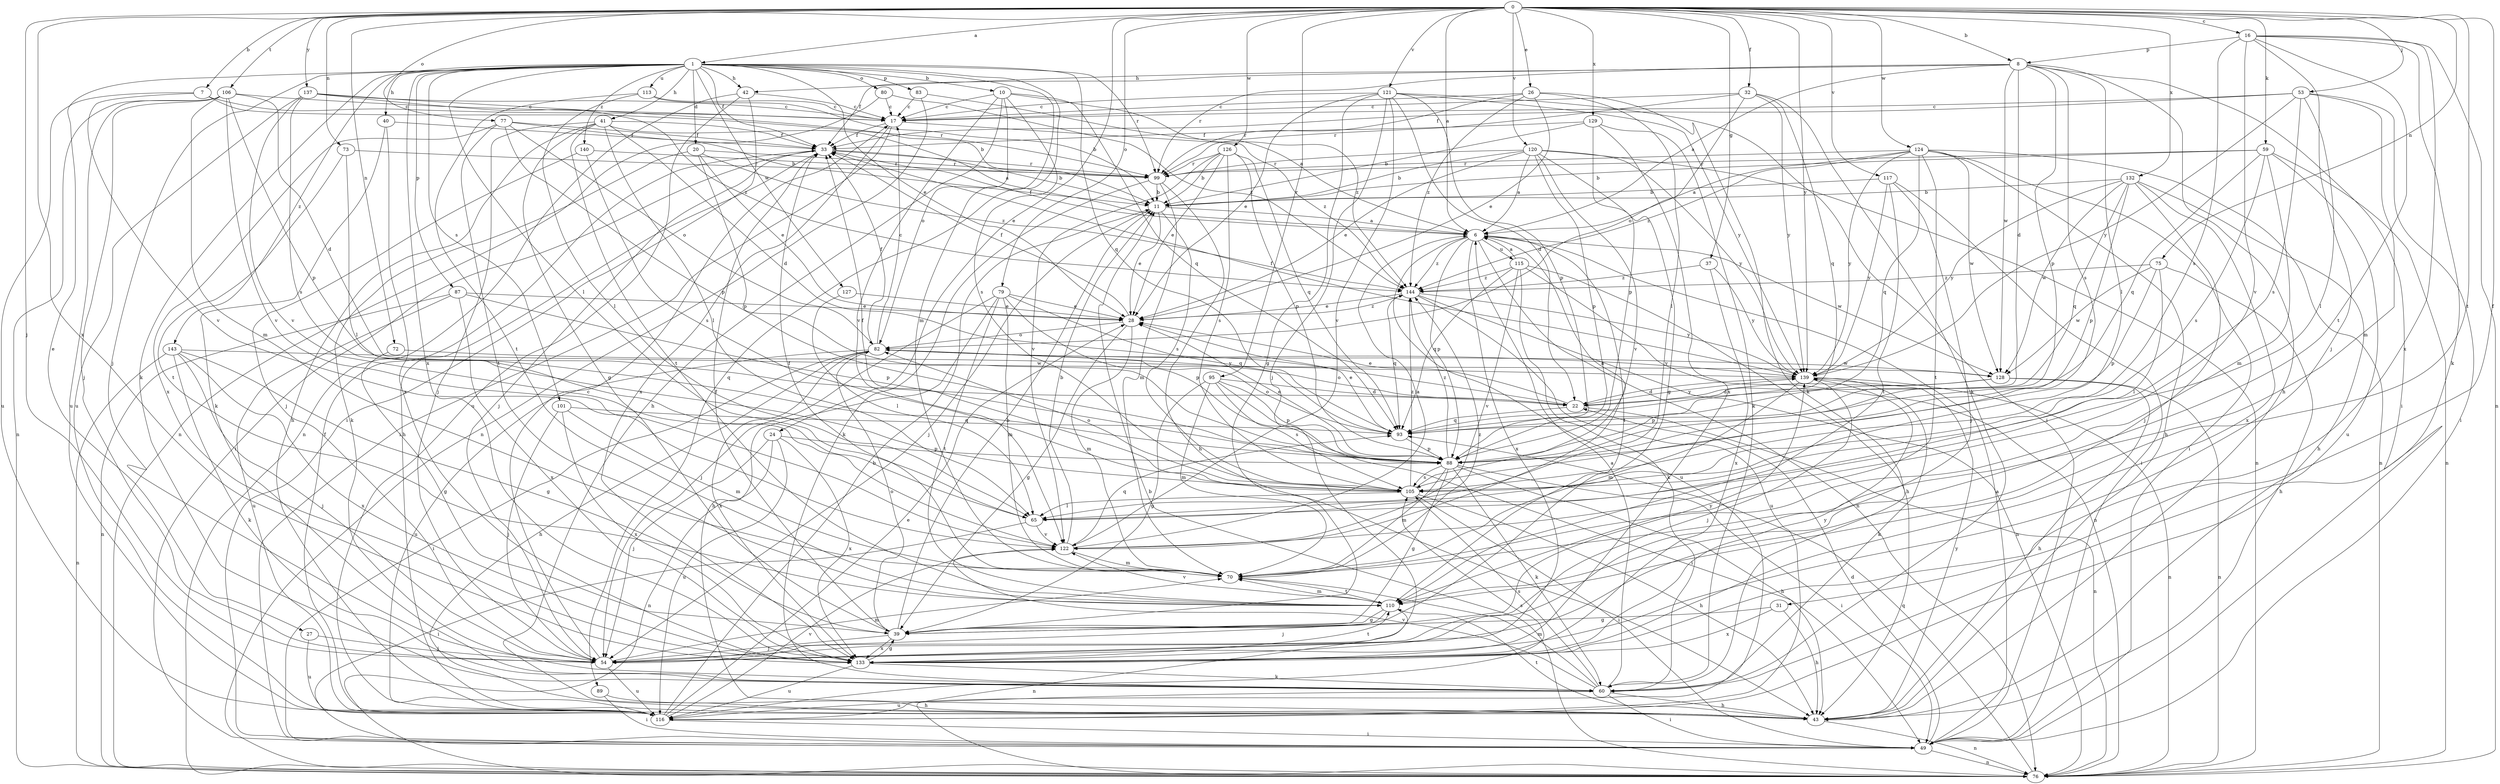 strict digraph  {
0;
1;
6;
7;
8;
10;
11;
16;
17;
20;
22;
24;
26;
27;
28;
31;
32;
33;
37;
39;
40;
41;
42;
43;
49;
53;
54;
59;
60;
65;
70;
72;
73;
75;
76;
77;
79;
80;
82;
83;
87;
88;
89;
93;
95;
99;
101;
105;
106;
110;
113;
115;
116;
117;
120;
121;
122;
124;
126;
127;
128;
129;
132;
133;
137;
139;
140;
143;
144;
0 -> 1  [label=a];
0 -> 6  [label=a];
0 -> 7  [label=b];
0 -> 8  [label=b];
0 -> 16  [label=c];
0 -> 24  [label=e];
0 -> 26  [label=e];
0 -> 31  [label=f];
0 -> 32  [label=f];
0 -> 37  [label=g];
0 -> 53  [label=j];
0 -> 54  [label=j];
0 -> 59  [label=k];
0 -> 72  [label=n];
0 -> 73  [label=n];
0 -> 75  [label=n];
0 -> 77  [label=o];
0 -> 79  [label=o];
0 -> 95  [label=r];
0 -> 106  [label=t];
0 -> 110  [label=t];
0 -> 117  [label=v];
0 -> 120  [label=v];
0 -> 121  [label=v];
0 -> 124  [label=w];
0 -> 126  [label=w];
0 -> 129  [label=x];
0 -> 132  [label=x];
0 -> 133  [label=x];
0 -> 137  [label=y];
0 -> 139  [label=y];
1 -> 10  [label=b];
1 -> 20  [label=d];
1 -> 27  [label=e];
1 -> 28  [label=e];
1 -> 33  [label=f];
1 -> 40  [label=h];
1 -> 41  [label=h];
1 -> 42  [label=h];
1 -> 54  [label=j];
1 -> 60  [label=k];
1 -> 65  [label=l];
1 -> 70  [label=m];
1 -> 80  [label=o];
1 -> 83  [label=p];
1 -> 87  [label=p];
1 -> 89  [label=q];
1 -> 93  [label=q];
1 -> 99  [label=r];
1 -> 101  [label=s];
1 -> 113  [label=u];
1 -> 127  [label=w];
1 -> 133  [label=x];
1 -> 140  [label=z];
1 -> 143  [label=z];
6 -> 33  [label=f];
6 -> 76  [label=n];
6 -> 88  [label=p];
6 -> 110  [label=t];
6 -> 115  [label=u];
6 -> 116  [label=u];
6 -> 128  [label=w];
6 -> 133  [label=x];
6 -> 144  [label=z];
7 -> 17  [label=c];
7 -> 99  [label=r];
7 -> 116  [label=u];
7 -> 122  [label=v];
8 -> 6  [label=a];
8 -> 22  [label=d];
8 -> 33  [label=f];
8 -> 42  [label=h];
8 -> 43  [label=h];
8 -> 49  [label=i];
8 -> 65  [label=l];
8 -> 88  [label=p];
8 -> 99  [label=r];
8 -> 105  [label=s];
8 -> 128  [label=w];
10 -> 17  [label=c];
10 -> 43  [label=h];
10 -> 82  [label=o];
10 -> 93  [label=q];
10 -> 105  [label=s];
10 -> 122  [label=v];
10 -> 144  [label=z];
11 -> 6  [label=a];
11 -> 28  [label=e];
11 -> 54  [label=j];
11 -> 105  [label=s];
16 -> 54  [label=j];
16 -> 60  [label=k];
16 -> 76  [label=n];
16 -> 105  [label=s];
16 -> 110  [label=t];
16 -> 122  [label=v];
16 -> 133  [label=x];
16 -> 8  [label=p];
17 -> 33  [label=f];
17 -> 49  [label=i];
17 -> 133  [label=x];
17 -> 144  [label=z];
20 -> 28  [label=e];
20 -> 60  [label=k];
20 -> 88  [label=p];
20 -> 99  [label=r];
20 -> 144  [label=z];
22 -> 28  [label=e];
22 -> 76  [label=n];
22 -> 82  [label=o];
22 -> 93  [label=q];
22 -> 139  [label=y];
24 -> 54  [label=j];
24 -> 76  [label=n];
24 -> 88  [label=p];
24 -> 116  [label=u];
24 -> 133  [label=x];
26 -> 17  [label=c];
26 -> 28  [label=e];
26 -> 60  [label=k];
26 -> 65  [label=l];
26 -> 99  [label=r];
26 -> 144  [label=z];
27 -> 54  [label=j];
27 -> 116  [label=u];
28 -> 33  [label=f];
28 -> 39  [label=g];
28 -> 70  [label=m];
28 -> 82  [label=o];
28 -> 144  [label=z];
31 -> 39  [label=g];
31 -> 43  [label=h];
31 -> 133  [label=x];
32 -> 17  [label=c];
32 -> 60  [label=k];
32 -> 82  [label=o];
32 -> 93  [label=q];
32 -> 99  [label=r];
32 -> 139  [label=y];
33 -> 11  [label=b];
33 -> 43  [label=h];
33 -> 49  [label=i];
33 -> 54  [label=j];
33 -> 99  [label=r];
37 -> 133  [label=x];
37 -> 139  [label=y];
37 -> 144  [label=z];
39 -> 11  [label=b];
39 -> 33  [label=f];
39 -> 54  [label=j];
39 -> 82  [label=o];
39 -> 133  [label=x];
39 -> 139  [label=y];
40 -> 33  [label=f];
40 -> 60  [label=k];
40 -> 133  [label=x];
41 -> 6  [label=a];
41 -> 22  [label=d];
41 -> 33  [label=f];
41 -> 39  [label=g];
41 -> 43  [label=h];
41 -> 54  [label=j];
41 -> 65  [label=l];
41 -> 110  [label=t];
42 -> 17  [label=c];
42 -> 49  [label=i];
42 -> 76  [label=n];
42 -> 116  [label=u];
43 -> 76  [label=n];
43 -> 110  [label=t];
43 -> 139  [label=y];
49 -> 6  [label=a];
49 -> 22  [label=d];
49 -> 76  [label=n];
53 -> 17  [label=c];
53 -> 33  [label=f];
53 -> 49  [label=i];
53 -> 65  [label=l];
53 -> 70  [label=m];
53 -> 105  [label=s];
53 -> 139  [label=y];
54 -> 17  [label=c];
54 -> 70  [label=m];
54 -> 116  [label=u];
59 -> 11  [label=b];
59 -> 70  [label=m];
59 -> 76  [label=n];
59 -> 93  [label=q];
59 -> 99  [label=r];
59 -> 105  [label=s];
59 -> 116  [label=u];
60 -> 6  [label=a];
60 -> 43  [label=h];
60 -> 49  [label=i];
60 -> 70  [label=m];
60 -> 105  [label=s];
60 -> 116  [label=u];
60 -> 122  [label=v];
65 -> 49  [label=i];
65 -> 122  [label=v];
70 -> 33  [label=f];
70 -> 110  [label=t];
70 -> 144  [label=z];
72 -> 39  [label=g];
72 -> 139  [label=y];
73 -> 65  [label=l];
73 -> 99  [label=r];
73 -> 110  [label=t];
75 -> 43  [label=h];
75 -> 65  [label=l];
75 -> 88  [label=p];
75 -> 128  [label=w];
75 -> 144  [label=z];
76 -> 11  [label=b];
76 -> 93  [label=q];
77 -> 11  [label=b];
77 -> 33  [label=f];
77 -> 82  [label=o];
77 -> 88  [label=p];
77 -> 110  [label=t];
77 -> 133  [label=x];
79 -> 28  [label=e];
79 -> 43  [label=h];
79 -> 54  [label=j];
79 -> 70  [label=m];
79 -> 88  [label=p];
79 -> 93  [label=q];
79 -> 110  [label=t];
80 -> 17  [label=c];
80 -> 76  [label=n];
80 -> 144  [label=z];
82 -> 17  [label=c];
82 -> 33  [label=f];
82 -> 43  [label=h];
82 -> 49  [label=i];
82 -> 116  [label=u];
82 -> 128  [label=w];
82 -> 133  [label=x];
82 -> 139  [label=y];
83 -> 6  [label=a];
83 -> 17  [label=c];
83 -> 76  [label=n];
87 -> 28  [label=e];
87 -> 76  [label=n];
87 -> 88  [label=p];
87 -> 116  [label=u];
87 -> 133  [label=x];
88 -> 28  [label=e];
88 -> 39  [label=g];
88 -> 43  [label=h];
88 -> 49  [label=i];
88 -> 60  [label=k];
88 -> 70  [label=m];
88 -> 105  [label=s];
88 -> 144  [label=z];
89 -> 43  [label=h];
89 -> 49  [label=i];
93 -> 28  [label=e];
93 -> 82  [label=o];
93 -> 88  [label=p];
95 -> 22  [label=d];
95 -> 39  [label=g];
95 -> 49  [label=i];
95 -> 70  [label=m];
95 -> 88  [label=p];
95 -> 105  [label=s];
99 -> 11  [label=b];
99 -> 43  [label=h];
99 -> 60  [label=k];
99 -> 70  [label=m];
101 -> 54  [label=j];
101 -> 70  [label=m];
101 -> 93  [label=q];
101 -> 133  [label=x];
105 -> 6  [label=a];
105 -> 33  [label=f];
105 -> 43  [label=h];
105 -> 49  [label=i];
105 -> 65  [label=l];
105 -> 82  [label=o];
105 -> 144  [label=z];
106 -> 17  [label=c];
106 -> 22  [label=d];
106 -> 54  [label=j];
106 -> 70  [label=m];
106 -> 76  [label=n];
106 -> 88  [label=p];
106 -> 116  [label=u];
106 -> 122  [label=v];
110 -> 39  [label=g];
110 -> 54  [label=j];
110 -> 70  [label=m];
110 -> 76  [label=n];
110 -> 122  [label=v];
113 -> 11  [label=b];
113 -> 17  [label=c];
113 -> 65  [label=l];
113 -> 110  [label=t];
115 -> 6  [label=a];
115 -> 43  [label=h];
115 -> 60  [label=k];
115 -> 76  [label=n];
115 -> 93  [label=q];
115 -> 122  [label=v];
115 -> 144  [label=z];
116 -> 11  [label=b];
116 -> 28  [label=e];
116 -> 33  [label=f];
116 -> 49  [label=i];
116 -> 105  [label=s];
116 -> 122  [label=v];
117 -> 11  [label=b];
117 -> 49  [label=i];
117 -> 54  [label=j];
117 -> 110  [label=t];
117 -> 139  [label=y];
120 -> 6  [label=a];
120 -> 11  [label=b];
120 -> 28  [label=e];
120 -> 39  [label=g];
120 -> 76  [label=n];
120 -> 88  [label=p];
120 -> 99  [label=r];
120 -> 122  [label=v];
120 -> 139  [label=y];
121 -> 17  [label=c];
121 -> 22  [label=d];
121 -> 28  [label=e];
121 -> 39  [label=g];
121 -> 49  [label=i];
121 -> 54  [label=j];
121 -> 88  [label=p];
121 -> 122  [label=v];
121 -> 139  [label=y];
122 -> 6  [label=a];
122 -> 11  [label=b];
122 -> 70  [label=m];
122 -> 93  [label=q];
124 -> 6  [label=a];
124 -> 43  [label=h];
124 -> 49  [label=i];
124 -> 76  [label=n];
124 -> 93  [label=q];
124 -> 99  [label=r];
124 -> 110  [label=t];
124 -> 128  [label=w];
124 -> 139  [label=y];
124 -> 144  [label=z];
126 -> 11  [label=b];
126 -> 28  [label=e];
126 -> 88  [label=p];
126 -> 93  [label=q];
126 -> 99  [label=r];
126 -> 105  [label=s];
126 -> 122  [label=v];
127 -> 28  [label=e];
127 -> 65  [label=l];
128 -> 22  [label=d];
128 -> 43  [label=h];
128 -> 76  [label=n];
128 -> 88  [label=p];
129 -> 11  [label=b];
129 -> 33  [label=f];
129 -> 60  [label=k];
129 -> 88  [label=p];
129 -> 133  [label=x];
132 -> 11  [label=b];
132 -> 43  [label=h];
132 -> 54  [label=j];
132 -> 88  [label=p];
132 -> 93  [label=q];
132 -> 128  [label=w];
132 -> 133  [label=x];
132 -> 139  [label=y];
133 -> 39  [label=g];
133 -> 60  [label=k];
133 -> 110  [label=t];
133 -> 116  [label=u];
133 -> 139  [label=y];
137 -> 11  [label=b];
137 -> 17  [label=c];
137 -> 105  [label=s];
137 -> 116  [label=u];
137 -> 122  [label=v];
137 -> 144  [label=z];
139 -> 22  [label=d];
139 -> 33  [label=f];
139 -> 54  [label=j];
139 -> 60  [label=k];
139 -> 70  [label=m];
139 -> 76  [label=n];
140 -> 54  [label=j];
140 -> 99  [label=r];
140 -> 105  [label=s];
143 -> 39  [label=g];
143 -> 54  [label=j];
143 -> 60  [label=k];
143 -> 76  [label=n];
143 -> 128  [label=w];
143 -> 133  [label=x];
144 -> 28  [label=e];
144 -> 76  [label=n];
144 -> 93  [label=q];
144 -> 116  [label=u];
144 -> 139  [label=y];
}
